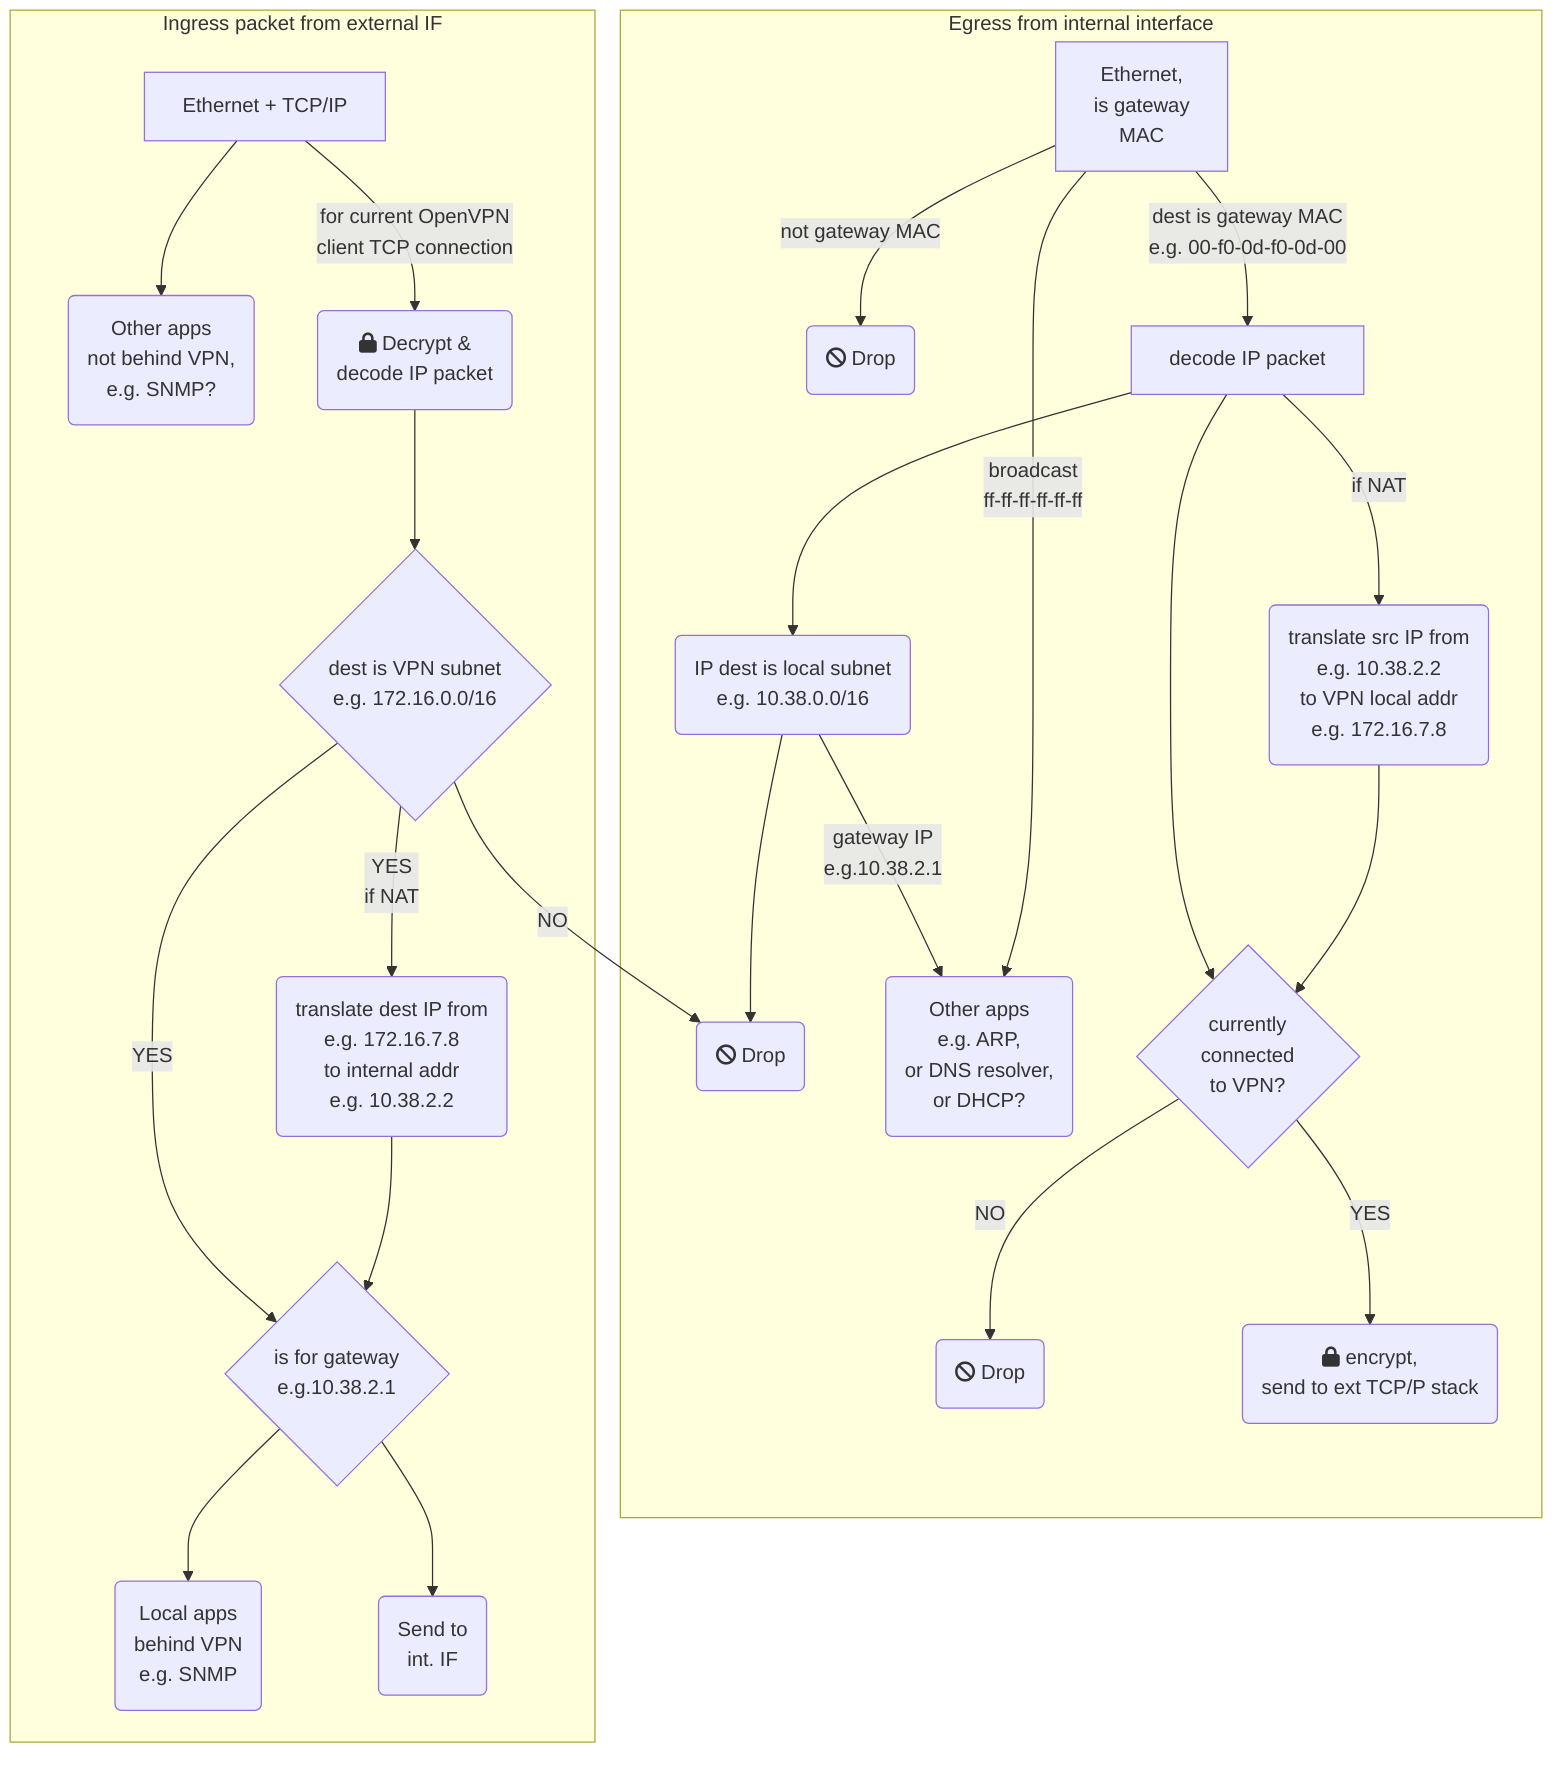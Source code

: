 graph TB
subgraph Egress from internal interface
in_not_gateway_mac(fa:fa-ban Drop)
ext_and_in_connected_drop(fa:fa-ban Drop)
in_send(fa:fa-lock encrypt,<br/>send to ext TCP/P stack)
in_subnet(IP dest is local subnet<br/>e.g. 10.38.0.0/16)

in_is_local_subnet(fa:fa-ban Drop)
in_local(Other apps<br/>e.g. ARP,<br/> or DNS resolver,<br/>or DHCP?)
in_ip[decode IP packet]
in_nat(translate src IP from<br/>e.g. 10.38.2.2<br/>to VPN local addr<br/>e.g. 172.16.7.8)
in_connected{currently<br/>connected<br/>to VPN?}
in_if[Ethernet,<br/>is gateway<br/> MAC]
end

in_if -->|not gateway MAC| in_not_gateway_mac
in_if -->|dest is gateway MAC<br/>e.g. 00-f0-0d-f0-0d-00| in_ip
in_subnet --> |gateway IP<br/>e.g.10.38.2.1| in_local
in_if -->|broadcast<br/>ff-ff-ff-ff-ff-ff| in_local

in_subnet --> in_is_local_subnet
in_ip -->|if NAT| in_nat
in_ip--> in_subnet
in_ip --> in_connected
in_nat --> in_connected
in_connected -->|NO| ext_and_in_connected_drop
in_connected -->|YES| in_send


subgraph Ingress packet from external IF
ext_if[Ethernet + TCP/IP]
ext_other(Other apps<br/>not behind VPN,<br/>e.g. SNMP?)
ext_decrypt(fa:fa-lock Decrypt & <br/>decode IP packet)
ext_nat(translate dest IP from<br/>e.g. 172.16.7.8<br/> to internal addr<br/>e.g. 10.38.2.2)
ext_to_in{is for gateway<br/>e.g.10.38.2.1}
ext_subnet{dest is VPN subnet<br/>e.g. 172.16.0.0/16}
ext_handle_secure(Local apps<br/>behind VPN<br/>e.g. SNMP)
ext_send_in(Send to<br/>int. IF)
end

ext_if -->|for current OpenVPN<br/>client TCP connection|ext_decrypt
ext_if --> ext_other

ext_decrypt --> ext_subnet
ext_subnet --> |YES <br/> if NAT| ext_nat
ext_subnet --> |YES| ext_to_in
ext_subnet --> |NO| in_is_local_subnet
ext_nat --> ext_to_in
ext_to_in --> ext_handle_secure
ext_to_in --> ext_send_in
